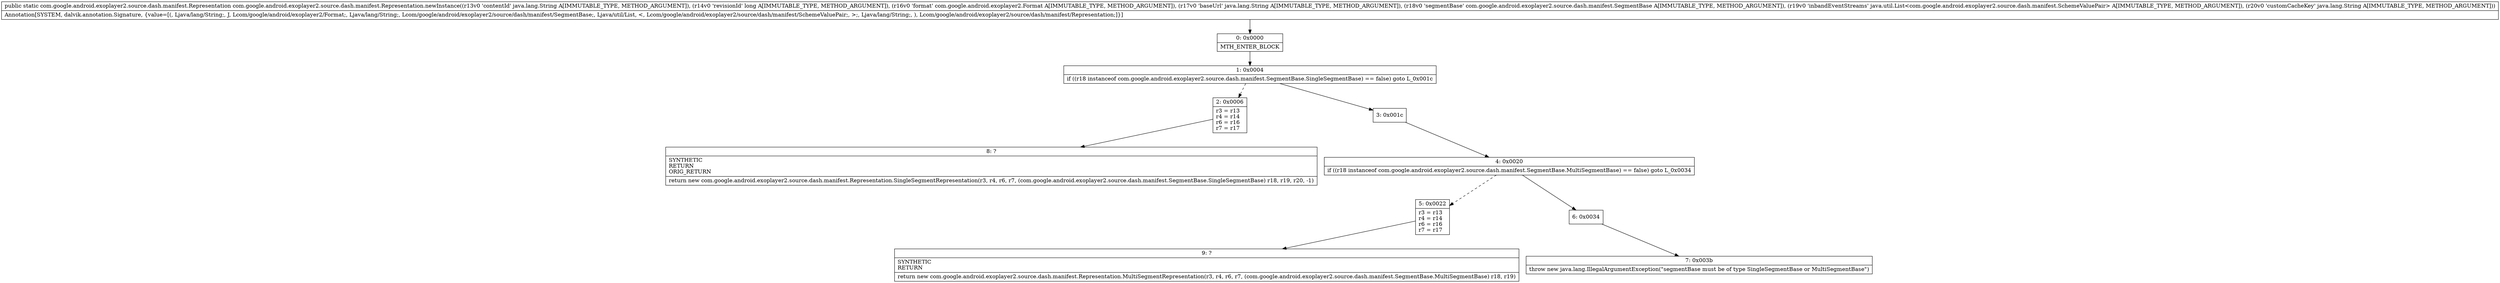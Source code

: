 digraph "CFG forcom.google.android.exoplayer2.source.dash.manifest.Representation.newInstance(Ljava\/lang\/String;JLcom\/google\/android\/exoplayer2\/Format;Ljava\/lang\/String;Lcom\/google\/android\/exoplayer2\/source\/dash\/manifest\/SegmentBase;Ljava\/util\/List;Ljava\/lang\/String;)Lcom\/google\/android\/exoplayer2\/source\/dash\/manifest\/Representation;" {
Node_0 [shape=record,label="{0\:\ 0x0000|MTH_ENTER_BLOCK\l}"];
Node_1 [shape=record,label="{1\:\ 0x0004|if ((r18 instanceof com.google.android.exoplayer2.source.dash.manifest.SegmentBase.SingleSegmentBase) == false) goto L_0x001c\l}"];
Node_2 [shape=record,label="{2\:\ 0x0006|r3 = r13\lr4 = r14\lr6 = r16\lr7 = r17\l}"];
Node_3 [shape=record,label="{3\:\ 0x001c}"];
Node_4 [shape=record,label="{4\:\ 0x0020|if ((r18 instanceof com.google.android.exoplayer2.source.dash.manifest.SegmentBase.MultiSegmentBase) == false) goto L_0x0034\l}"];
Node_5 [shape=record,label="{5\:\ 0x0022|r3 = r13\lr4 = r14\lr6 = r16\lr7 = r17\l}"];
Node_6 [shape=record,label="{6\:\ 0x0034}"];
Node_7 [shape=record,label="{7\:\ 0x003b|throw new java.lang.IllegalArgumentException(\"segmentBase must be of type SingleSegmentBase or MultiSegmentBase\")\l}"];
Node_8 [shape=record,label="{8\:\ ?|SYNTHETIC\lRETURN\lORIG_RETURN\l|return new com.google.android.exoplayer2.source.dash.manifest.Representation.SingleSegmentRepresentation(r3, r4, r6, r7, (com.google.android.exoplayer2.source.dash.manifest.SegmentBase.SingleSegmentBase) r18, r19, r20, \-1)\l}"];
Node_9 [shape=record,label="{9\:\ ?|SYNTHETIC\lRETURN\l|return new com.google.android.exoplayer2.source.dash.manifest.Representation.MultiSegmentRepresentation(r3, r4, r6, r7, (com.google.android.exoplayer2.source.dash.manifest.SegmentBase.MultiSegmentBase) r18, r19)\l}"];
MethodNode[shape=record,label="{public static com.google.android.exoplayer2.source.dash.manifest.Representation com.google.android.exoplayer2.source.dash.manifest.Representation.newInstance((r13v0 'contentId' java.lang.String A[IMMUTABLE_TYPE, METHOD_ARGUMENT]), (r14v0 'revisionId' long A[IMMUTABLE_TYPE, METHOD_ARGUMENT]), (r16v0 'format' com.google.android.exoplayer2.Format A[IMMUTABLE_TYPE, METHOD_ARGUMENT]), (r17v0 'baseUrl' java.lang.String A[IMMUTABLE_TYPE, METHOD_ARGUMENT]), (r18v0 'segmentBase' com.google.android.exoplayer2.source.dash.manifest.SegmentBase A[IMMUTABLE_TYPE, METHOD_ARGUMENT]), (r19v0 'inbandEventStreams' java.util.List\<com.google.android.exoplayer2.source.dash.manifest.SchemeValuePair\> A[IMMUTABLE_TYPE, METHOD_ARGUMENT]), (r20v0 'customCacheKey' java.lang.String A[IMMUTABLE_TYPE, METHOD_ARGUMENT]))  | Annotation[SYSTEM, dalvik.annotation.Signature, \{value=[(, Ljava\/lang\/String;, J, Lcom\/google\/android\/exoplayer2\/Format;, Ljava\/lang\/String;, Lcom\/google\/android\/exoplayer2\/source\/dash\/manifest\/SegmentBase;, Ljava\/util\/List, \<, Lcom\/google\/android\/exoplayer2\/source\/dash\/manifest\/SchemeValuePair;, \>;, Ljava\/lang\/String;, ), Lcom\/google\/android\/exoplayer2\/source\/dash\/manifest\/Representation;]\}]\l}"];
MethodNode -> Node_0;
Node_0 -> Node_1;
Node_1 -> Node_2[style=dashed];
Node_1 -> Node_3;
Node_2 -> Node_8;
Node_3 -> Node_4;
Node_4 -> Node_5[style=dashed];
Node_4 -> Node_6;
Node_5 -> Node_9;
Node_6 -> Node_7;
}

